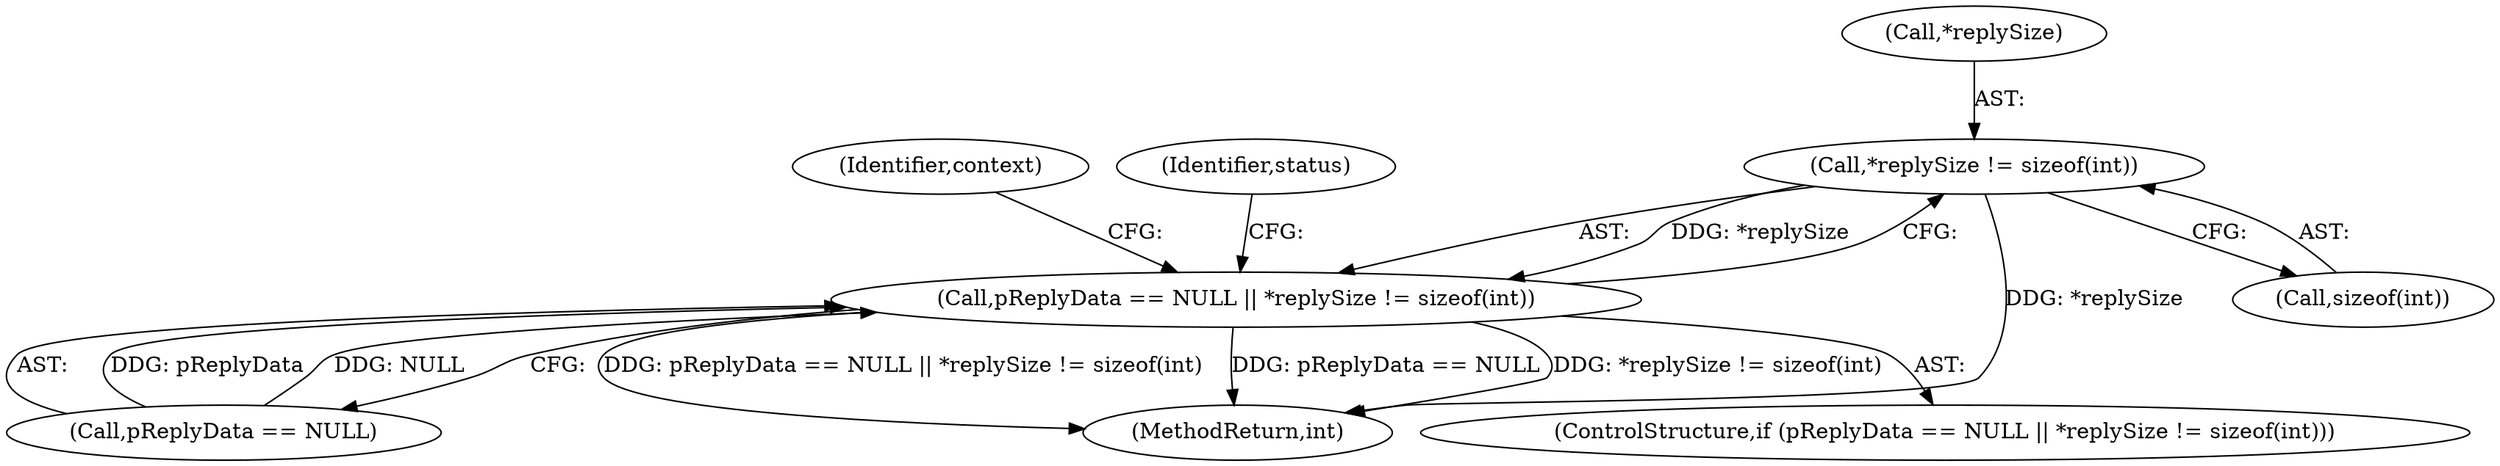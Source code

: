 digraph "0_Android_073a80800f341325932c66818ce4302b312909a4@API" {
"1000157" [label="(Call,*replySize != sizeof(int))"];
"1000153" [label="(Call,pReplyData == NULL || *replySize != sizeof(int))"];
"1000712" [label="(MethodReturn,int)"];
"1000157" [label="(Call,*replySize != sizeof(int))"];
"1000154" [label="(Call,pReplyData == NULL)"];
"1000171" [label="(Identifier,context)"];
"1000152" [label="(ControlStructure,if (pReplyData == NULL || *replySize != sizeof(int)))"];
"1000164" [label="(Identifier,status)"];
"1000153" [label="(Call,pReplyData == NULL || *replySize != sizeof(int))"];
"1000160" [label="(Call,sizeof(int))"];
"1000158" [label="(Call,*replySize)"];
"1000157" -> "1000153"  [label="AST: "];
"1000157" -> "1000160"  [label="CFG: "];
"1000158" -> "1000157"  [label="AST: "];
"1000160" -> "1000157"  [label="AST: "];
"1000153" -> "1000157"  [label="CFG: "];
"1000157" -> "1000712"  [label="DDG: *replySize"];
"1000157" -> "1000153"  [label="DDG: *replySize"];
"1000153" -> "1000152"  [label="AST: "];
"1000153" -> "1000154"  [label="CFG: "];
"1000154" -> "1000153"  [label="AST: "];
"1000164" -> "1000153"  [label="CFG: "];
"1000171" -> "1000153"  [label="CFG: "];
"1000153" -> "1000712"  [label="DDG: *replySize != sizeof(int)"];
"1000153" -> "1000712"  [label="DDG: pReplyData == NULL || *replySize != sizeof(int)"];
"1000153" -> "1000712"  [label="DDG: pReplyData == NULL"];
"1000154" -> "1000153"  [label="DDG: pReplyData"];
"1000154" -> "1000153"  [label="DDG: NULL"];
}
